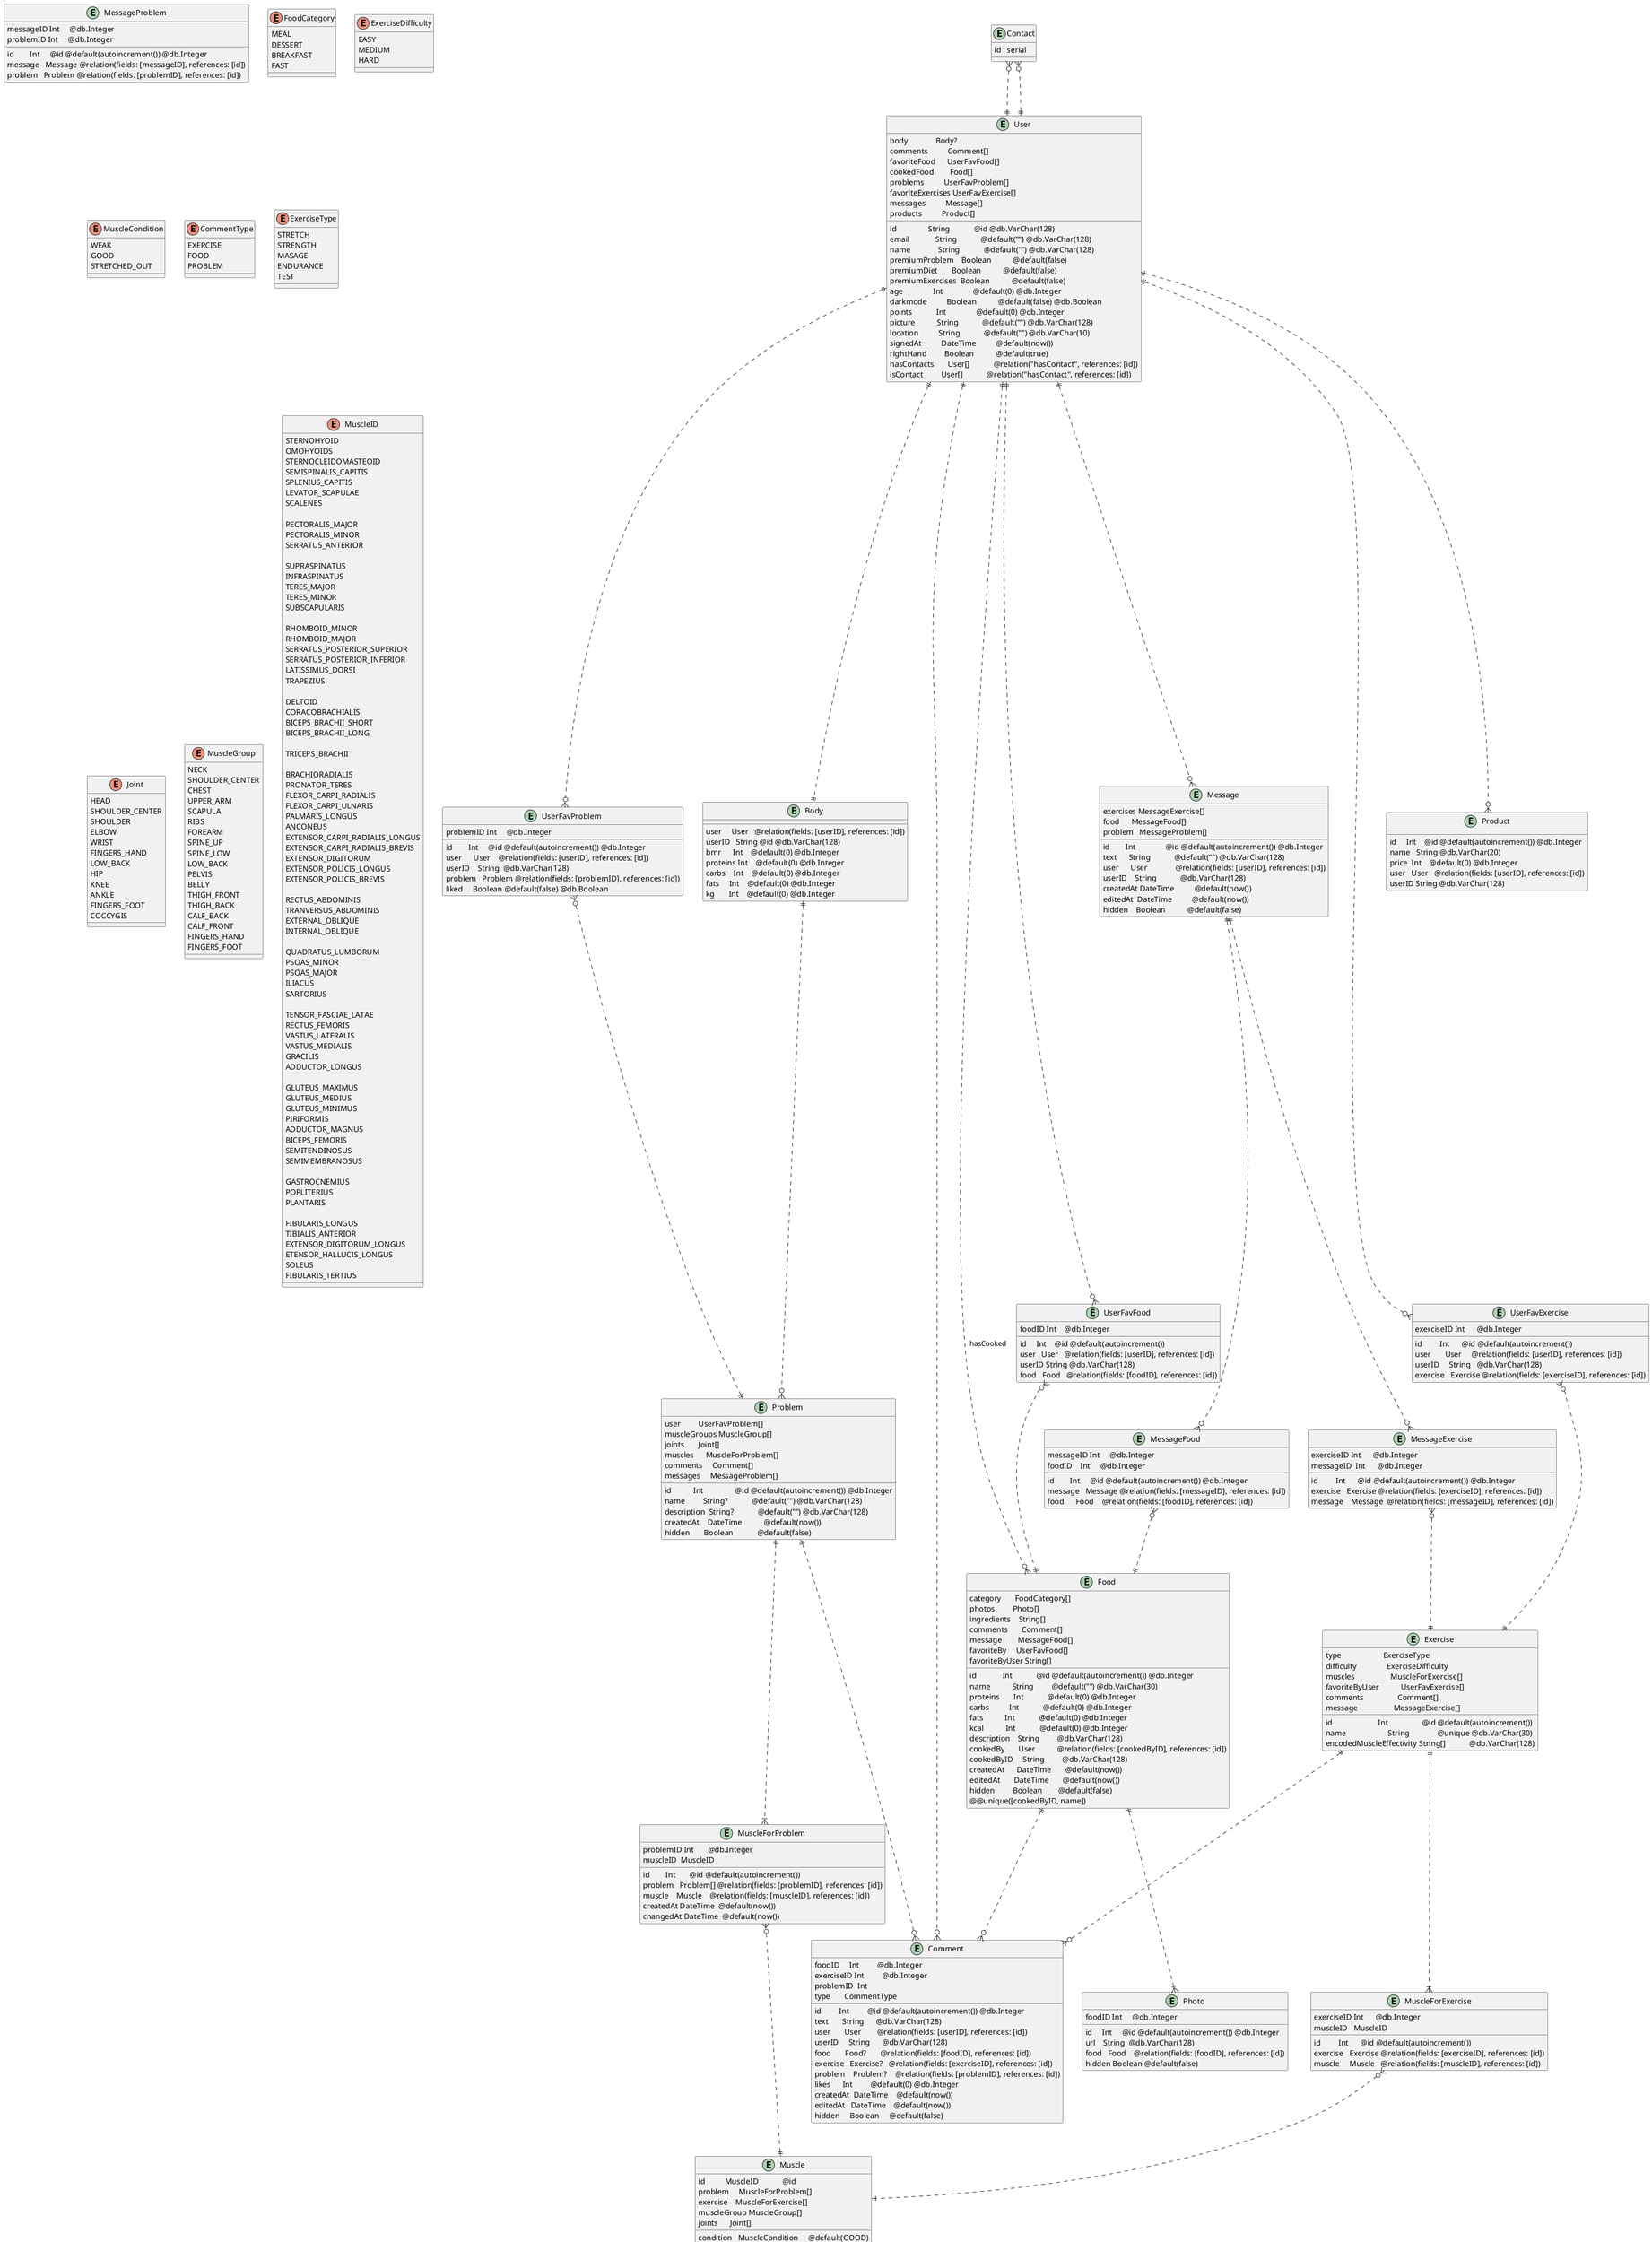 @startuml

entity Contact {
    id : serial
}

entity User {
    id                String            @id @db.VarChar(128)
    email             String            @default("") @db.VarChar(128)
    name              String            @default("") @db.VarChar(128)
    premiumProblem    Boolean           @default(false)
    premiumDiet       Boolean           @default(false)
    premiumExercises  Boolean           @default(false)
    age               Int               @default(0) @db.Integer
    darkmode          Boolean           @default(false) @db.Boolean
    points            Int               @default(0) @db.Integer
    picture           String            @default("") @db.VarChar(128)
    location          String            @default("") @db.VarChar(10)
    signedAt          DateTime          @default(now())
    rightHand         Boolean           @default(true)
    body              Body?
    comments          Comment[]
    favoriteFood      UserFavFood[]
    cookedFood        Food[]
    problems          UserFavProblem[]
    favoriteExercises UserFavExercise[]
    messages          Message[]
    products          Product[]
    hasContacts       User[]            @relation("hasContact", references: [id])
    isContact         User[]            @relation("hasContact", references: [id])
}

entity UserFavProblem {
    id        Int     @id @default(autoincrement()) @db.Integer
    user      User    @relation(fields: [userID], references: [id])
    userID    String  @db.VarChar(128)
    problem   Problem @relation(fields: [problemID], references: [id])
    problemID Int     @db.Integer
    liked     Boolean @default(false) @db.Boolean
}

entity Body {
    user     User   @relation(fields: [userID], references: [id])
    userID   String @id @db.VarChar(128)
    bmr      Int    @default(0) @db.Integer
    proteins Int    @default(0) @db.Integer
    carbs    Int    @default(0) @db.Integer
    fats     Int    @default(0) @db.Integer
    kg       Int    @default(0) @db.Integer
}

entity Muscle {
    id          MuscleID            @id
    problem     MuscleForProblem[]
    exercise    MuscleForExercise[]
    condition   MuscleCondition     @default(GOOD)
    muscleGroup MuscleGroup[]
    joints      Joint[]
}

entity MuscleForExercise {
    id         Int      @id @default(autoincrement())
    exercise   Exercise @relation(fields: [exerciseID], references: [id])
    exerciseID Int      @db.Integer
    muscle     Muscle   @relation(fields: [muscleID], references: [id])
    muscleID   MuscleID
}

entity Exercise {
    id                       Int                 @id @default(autoincrement())
    type                     ExerciseType
    name                     String              @unique @db.VarChar(30)
    difficulty               ExerciseDifficulty
    muscles                  MuscleForExercise[]
    favoriteByUser           UserFavExercise[]
    comments                 Comment[]
    message                  MessageExercise[]
    encodedMuscleEffectivity String[]            @db.VarChar(128)
}

entity Problem {
    id           Int                @id @default(autoincrement()) @db.Integer
    name         String?            @default("") @db.VarChar(128)
    description  String?            @default("") @db.VarChar(128)
    user         UserFavProblem[]
    muscleGroups MuscleGroup[]
    joints       Joint[]
    muscles      MuscleForProblem[]
    comments     Comment[]
    createdAt    DateTime           @default(now())
    hidden       Boolean            @default(false)
    messages     MessageProblem[]
}

entity UserFavExercise {
    id         Int      @id @default(autoincrement())
    user       User     @relation(fields: [userID], references: [id])
    userID     String   @db.VarChar(128)
    exercise   Exercise @relation(fields: [exerciseID], references: [id])
    exerciseID Int      @db.Integer
}

entity UserFavFood {
    id     Int    @id @default(autoincrement())
    user   User   @relation(fields: [userID], references: [id])
    userID String @db.VarChar(128)
    food   Food   @relation(fields: [foodID], references: [id])
    foodID Int    @db.Integer
}

entity MuscleForProblem {
    id        Int       @id @default(autoincrement())
    problem   Problem[] @relation(fields: [problemID], references: [id])
    problemID Int       @db.Integer
    muscle    Muscle    @relation(fields: [muscleID], references: [id])
    muscleID  MuscleID
    createdAt DateTime  @default(now())
    changedAt DateTime  @default(now())
}

entity Message {
    id        Int               @id @default(autoincrement()) @db.Integer
    text      String            @default("") @db.VarChar(128)
    exercises MessageExercise[]
    food      MessageFood[]
    problem   MessageProblem[]
    user      User              @relation(fields: [userID], references: [id])
    userID    String            @db.VarChar(128)
    createdAt DateTime          @default(now())
    editedAt  DateTime          @default(now())
    hidden    Boolean           @default(false)
}

entity MessageProblem {
    id        Int     @id @default(autoincrement()) @db.Integer
    message   Message @relation(fields: [messageID], references: [id])
    messageID Int     @db.Integer
    problem   Problem @relation(fields: [problemID], references: [id])
    problemID Int     @db.Integer
}

entity MessageExercise {
    id         Int      @id @default(autoincrement()) @db.Integer
    exercise   Exercise @relation(fields: [exerciseID], references: [id])
    exerciseID Int      @db.Integer
    message    Message  @relation(fields: [messageID], references: [id])
    messageID  Int      @db.Integer
}

entity MessageFood {
    id        Int     @id @default(autoincrement()) @db.Integer
    message   Message @relation(fields: [messageID], references: [id])
    messageID Int     @db.Integer
    food      Food    @relation(fields: [foodID], references: [id])
    foodID    Int     @db.Integer
}

entity Food {
    id             Int            @id @default(autoincrement()) @db.Integer
    name           String         @default("") @db.VarChar(30)
    proteins       Int            @default(0) @db.Integer
    carbs          Int            @default(0) @db.Integer
    fats           Int            @default(0) @db.Integer
    kcal           Int            @default(0) @db.Integer
    description    String         @db.VarChar(128)
    category       FoodCategory[]
    photos         Photo[]
    ingredients    String[]
    comments       Comment[]
    message        MessageFood[]
    favoriteBy     UserFavFood[]
    cookedBy       User           @relation(fields: [cookedByID], references: [id])
    cookedByID     String         @db.VarChar(128)
    createdAt      DateTime       @default(now())
    editedAt       DateTime       @default(now())
    hidden         Boolean        @default(false)
    favoriteByUser String[]

    @@unique([cookedByID, name])
}

enum FoodCategory {
    MEAL
    DESSERT
    BREAKFAST
    FAST
}

entity Photo {
    id     Int     @id @default(autoincrement()) @db.Integer
    url    String  @db.VarChar(128)
    food   Food    @relation(fields: [foodID], references: [id])
    foodID Int     @db.Integer
    hidden Boolean @default(false)
}

entity Comment {
    id         Int         @id @default(autoincrement()) @db.Integer
    text       String      @db.VarChar(128)
    user       User        @relation(fields: [userID], references: [id])
    userID     String      @db.VarChar(128)
    food       Food?       @relation(fields: [foodID], references: [id])
    foodID     Int         @db.Integer
    exercise   Exercise?   @relation(fields: [exerciseID], references: [id])
    exerciseID Int         @db.Integer
    problem    Problem?    @relation(fields: [problemID], references: [id])
    problemID  Int
    likes      Int         @default(0) @db.Integer
    type       CommentType
    createdAt  DateTime    @default(now())
    editedAt   DateTime    @default(now())
    hidden     Boolean     @default(false)
}

entity Product {
    id     Int    @id @default(autoincrement()) @db.Integer
    name   String @db.VarChar(20)
    price  Int    @default(0) @db.Integer
    user   User   @relation(fields: [userID], references: [id])
    userID String @db.VarChar(128)
}

enum ExerciseDifficulty {
    EASY
    MEDIUM
    HARD
}

enum MuscleCondition {
    WEAK
    GOOD
    STRETCHED_OUT
}

enum CommentType {
    EXERCISE
    FOOD
    PROBLEM
}

enum ExerciseType {
    STRETCH
    STRENGTH
    MASAGE
    ENDURANCE
    TEST
}

enum Joint {
    HEAD
    SHOULDER_CENTER
    SHOULDER
    ELBOW
    WRIST
    FINGERS_HAND
    LOW_BACK
    HIP
    KNEE
    ANKLE
    FINGERS_FOOT
    COCCYGIS
}

enum MuscleGroup {
    NECK
    SHOULDER_CENTER
    CHEST
    UPPER_ARM
    SCAPULA
    RIBS
    FOREARM
    SPINE_UP
    SPINE_LOW
    LOW_BACK
    PELVIS
    BELLY
    THIGH_FRONT
    THIGH_BACK
    CALF_BACK
    CALF_FRONT
    FINGERS_HAND
    FINGERS_FOOT
}

enum MuscleID {
    STERNOHYOID
    OMOHYOIDS
    STERNOCLEIDOMASTEOID
    SEMISPINALIS_CAPITIS
    SPLENIUS_CAPITIS
    LEVATOR_SCAPULAE
    SCALENES

    PECTORALIS_MAJOR
    PECTORALIS_MINOR
    SERRATUS_ANTERIOR

    SUPRASPINATUS
    INFRASPINATUS
    TERES_MAJOR
    TERES_MINOR
    SUBSCAPULARIS

    RHOMBOID_MINOR
    RHOMBOID_MAJOR
    SERRATUS_POSTERIOR_SUPERIOR
    SERRATUS_POSTERIOR_INFERIOR
    LATISSIMUS_DORSI
    TRAPEZIUS

    DELTOID
    CORACOBRACHIALIS
    BICEPS_BRACHII_SHORT
    BICEPS_BRACHII_LONG

    TRICEPS_BRACHII

    BRACHIORADIALIS
    PRONATOR_TERES
    FLEXOR_CARPI_RADIALIS
    FLEXOR_CARPI_ULNARIS
    PALMARIS_LONGUS
    ANCONEUS
    EXTENSOR_CARPI_RADIALIS_LONGUS
    EXTENSOR_CARPI_RADIALIS_BREVIS
    EXTENSOR_DIGITORUM
    EXTENSOR_POLICIS_LONGUS
    EXTENSOR_POLICIS_BREVIS

    RECTUS_ABDOMINIS
    TRANVERSUS_ABDOMINIS
    EXTERNAL_OBLIQUE
    INTERNAL_OBLIQUE

    QUADRATUS_LUMBORUM
    PSOAS_MINOR
    PSOAS_MAJOR
    ILIACUS
    SARTORIUS

    TENSOR_FASCIAE_LATAE
    RECTUS_FEMORIS
    VASTUS_LATERALIS
    VASTUS_MEDIALIS
    GRACILIS
    ADDUCTOR_LONGUS

    GLUTEUS_MAXIMUS
    GLUTEUS_MEDIUS
    GLUTEUS_MINIMUS
    PIRIFORMIS
    ADDUCTOR_MAGNUS
    BICEPS_FEMORIS
    SEMITENDINOSUS
    SEMIMEMBRANOSUS

    GASTROCNEMIUS
    POPLITERIUS
    PLANTARIS

    FIBULARIS_LONGUS
    TIBIALIS_ANTERIOR
    EXTENSOR_DIGITORUM_LONGUS
    ETENSOR_HALLUCIS_LONGUS
    SOLEUS
    FIBULARIS_TERTIUS
}

User ||..o{ Comment
User ||..o{ Contact
Contact }o..|| User
User ||..o{ Food : hasCooked
User ||..o{ UserFavProblem
UserFavProblem }o..|| Problem
User ||..o{ UserFavExercise
UserFavExercise }o..|| Exercise
User ||..o{ UserFavFood
UserFavFood }o..|| Food
User ||..o{ Message
User ||..o{ Product
User ||..|| Body
Body ||..o{ Problem
Problem ||..|{ MuscleForProblem
MuscleForProblem }o..|| Muscle

Message ||..o{ MessageExercise
MessageExercise }o..|| Exercise
Message ||..o{ MessageFood
MessageFood }o..|| Food

Problem ||..o{ Comment
Exercise ||..o{ Comment
Exercise ||..|{ MuscleForExercise
MuscleForExercise }o..|| Muscle
Food ||..o{ Comment
Food ||..|{ Photo

@enduml
